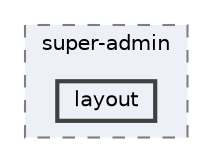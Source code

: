 digraph "resources/views/backend/super-admin/layout"
{
 // LATEX_PDF_SIZE
  bgcolor="transparent";
  edge [fontname=Helvetica,fontsize=10,labelfontname=Helvetica,labelfontsize=10];
  node [fontname=Helvetica,fontsize=10,shape=box,height=0.2,width=0.4];
  compound=true
  subgraph clusterdir_5ed27aaffd68c879960ffdb4f2525a8a {
    graph [ bgcolor="#edf0f7", pencolor="grey50", label="super-admin", fontname=Helvetica,fontsize=10 style="filled,dashed", URL="dir_5ed27aaffd68c879960ffdb4f2525a8a.html",tooltip=""]
  dir_e9cb97c77f5f0746b3106ad874b54c62 [label="layout", fillcolor="#edf0f7", color="grey25", style="filled,bold", URL="dir_e9cb97c77f5f0746b3106ad874b54c62.html",tooltip=""];
  }
}
